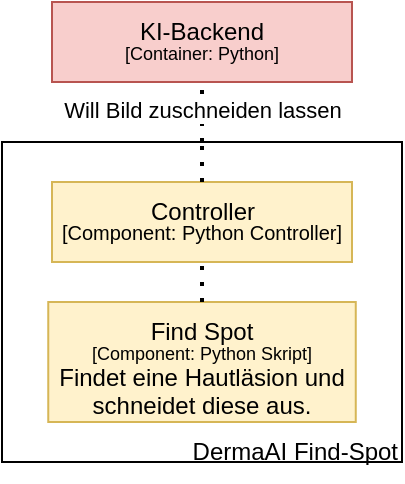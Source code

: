<mxfile version="26.0.4">
  <diagram name="Page-1" id="8ECJvJoxcYJm-RsdCnFo">
    <mxGraphModel dx="956" dy="563" grid="1" gridSize="10" guides="1" tooltips="1" connect="1" arrows="1" fold="1" page="1" pageScale="1" pageWidth="1169" pageHeight="827" math="0" shadow="0">
      <root>
        <mxCell id="0" />
        <mxCell id="1" parent="0" />
        <mxCell id="jS8n_gaBKW0oPNZiw0fe-1" value="" style="rounded=0;whiteSpace=wrap;html=1;" parent="1" vertex="1">
          <mxGeometry x="470" y="200" width="200" height="160" as="geometry" />
        </mxCell>
        <mxCell id="jS8n_gaBKW0oPNZiw0fe-5" value="" style="rounded=0;whiteSpace=wrap;html=1;fillColor=#f8cecc;strokeColor=#b85450;" parent="1" vertex="1">
          <mxGeometry x="495" y="130" width="150" height="40" as="geometry" />
        </mxCell>
        <mxCell id="jS8n_gaBKW0oPNZiw0fe-6" value="KI-Backend" style="text;html=1;align=center;verticalAlign=middle;whiteSpace=wrap;rounded=0;" parent="1" vertex="1">
          <mxGeometry x="530" y="130" width="80" height="30" as="geometry" />
        </mxCell>
        <mxCell id="jS8n_gaBKW0oPNZiw0fe-7" value="&lt;font style=&quot;font-size: 9px;&quot;&gt;[Container: Python]&lt;/font&gt;" style="text;html=1;align=center;verticalAlign=middle;whiteSpace=wrap;rounded=0;" parent="1" vertex="1">
          <mxGeometry x="530" y="150" width="80" height="10" as="geometry" />
        </mxCell>
        <mxCell id="jS8n_gaBKW0oPNZiw0fe-8" value="" style="endArrow=none;dashed=1;html=1;dashPattern=1 3;strokeWidth=2;rounded=0;entryX=0.5;entryY=1;entryDx=0;entryDy=0;exitX=0.5;exitY=0;exitDx=0;exitDy=0;" parent="1" source="jS8n_gaBKW0oPNZiw0fe-1" target="jS8n_gaBKW0oPNZiw0fe-5" edge="1">
          <mxGeometry width="50" height="50" relative="1" as="geometry">
            <mxPoint x="450" y="170" as="sourcePoint" />
            <mxPoint x="500" y="120" as="targetPoint" />
          </mxGeometry>
        </mxCell>
        <mxCell id="jS8n_gaBKW0oPNZiw0fe-9" value="Will Bild zuschneiden lassen" style="edgeLabel;html=1;align=center;verticalAlign=middle;resizable=0;points=[];" parent="jS8n_gaBKW0oPNZiw0fe-8" vertex="1" connectable="0">
          <mxGeometry x="0.098" relative="1" as="geometry">
            <mxPoint as="offset" />
          </mxGeometry>
        </mxCell>
        <mxCell id="jS8n_gaBKW0oPNZiw0fe-56" value="" style="rounded=0;whiteSpace=wrap;html=1;fillColor=#fff2cc;strokeColor=#d6b656;" parent="1" vertex="1">
          <mxGeometry x="495" y="220" width="150" height="40" as="geometry" />
        </mxCell>
        <mxCell id="jS8n_gaBKW0oPNZiw0fe-57" value="Controller" style="text;html=1;align=center;verticalAlign=middle;whiteSpace=wrap;rounded=0;" parent="1" vertex="1">
          <mxGeometry x="518.75" y="220" width="102.5" height="30" as="geometry" />
        </mxCell>
        <mxCell id="jS8n_gaBKW0oPNZiw0fe-58" value="&lt;font style=&quot;font-size: 10px;&quot;&gt;[Component: Python Controller]&lt;/font&gt;" style="text;html=1;align=center;verticalAlign=middle;whiteSpace=wrap;rounded=0;" parent="1" vertex="1">
          <mxGeometry x="495" y="240" width="150" height="10" as="geometry" />
        </mxCell>
        <mxCell id="jS8n_gaBKW0oPNZiw0fe-59" value="" style="endArrow=none;dashed=1;html=1;dashPattern=1 3;strokeWidth=2;rounded=0;entryX=0.5;entryY=0;entryDx=0;entryDy=0;exitX=0.5;exitY=0;exitDx=0;exitDy=0;" parent="1" source="jS8n_gaBKW0oPNZiw0fe-57" target="jS8n_gaBKW0oPNZiw0fe-1" edge="1">
          <mxGeometry width="50" height="50" relative="1" as="geometry">
            <mxPoint x="590" y="270" as="sourcePoint" />
            <mxPoint x="640" y="220" as="targetPoint" />
          </mxGeometry>
        </mxCell>
        <mxCell id="jS8n_gaBKW0oPNZiw0fe-60" value="&lt;br&gt;&lt;br&gt;Findet eine Hautläsion und schneidet diese aus." style="rounded=0;whiteSpace=wrap;html=1;fillColor=#fff2cc;strokeColor=#d6b656;" parent="1" vertex="1">
          <mxGeometry x="493.13" y="280" width="153.75" height="60" as="geometry" />
        </mxCell>
        <mxCell id="jS8n_gaBKW0oPNZiw0fe-61" value="Find Spot" style="text;html=1;align=center;verticalAlign=middle;whiteSpace=wrap;rounded=0;" parent="1" vertex="1">
          <mxGeometry x="540" y="290" width="60" height="10" as="geometry" />
        </mxCell>
        <mxCell id="jS8n_gaBKW0oPNZiw0fe-62" value="&lt;font style=&quot;font-size: 9px;&quot;&gt;[Component: Python Skript]&lt;/font&gt;" style="text;html=1;align=center;verticalAlign=middle;whiteSpace=wrap;rounded=0;" parent="1" vertex="1">
          <mxGeometry x="510" y="300" width="120" height="10" as="geometry" />
        </mxCell>
        <mxCell id="jS8n_gaBKW0oPNZiw0fe-63" value="DermaAI Find-Spot" style="text;html=1;align=right;verticalAlign=middle;whiteSpace=wrap;rounded=0;" parent="1" vertex="1">
          <mxGeometry x="560" y="340" width="110" height="30" as="geometry" />
        </mxCell>
        <mxCell id="jS8n_gaBKW0oPNZiw0fe-64" value="" style="endArrow=none;dashed=1;html=1;dashPattern=1 3;strokeWidth=2;rounded=0;entryX=0.5;entryY=1;entryDx=0;entryDy=0;" parent="1" target="jS8n_gaBKW0oPNZiw0fe-56" edge="1">
          <mxGeometry width="50" height="50" relative="1" as="geometry">
            <mxPoint x="570" y="280" as="sourcePoint" />
            <mxPoint x="630" y="310" as="targetPoint" />
          </mxGeometry>
        </mxCell>
      </root>
    </mxGraphModel>
  </diagram>
</mxfile>
